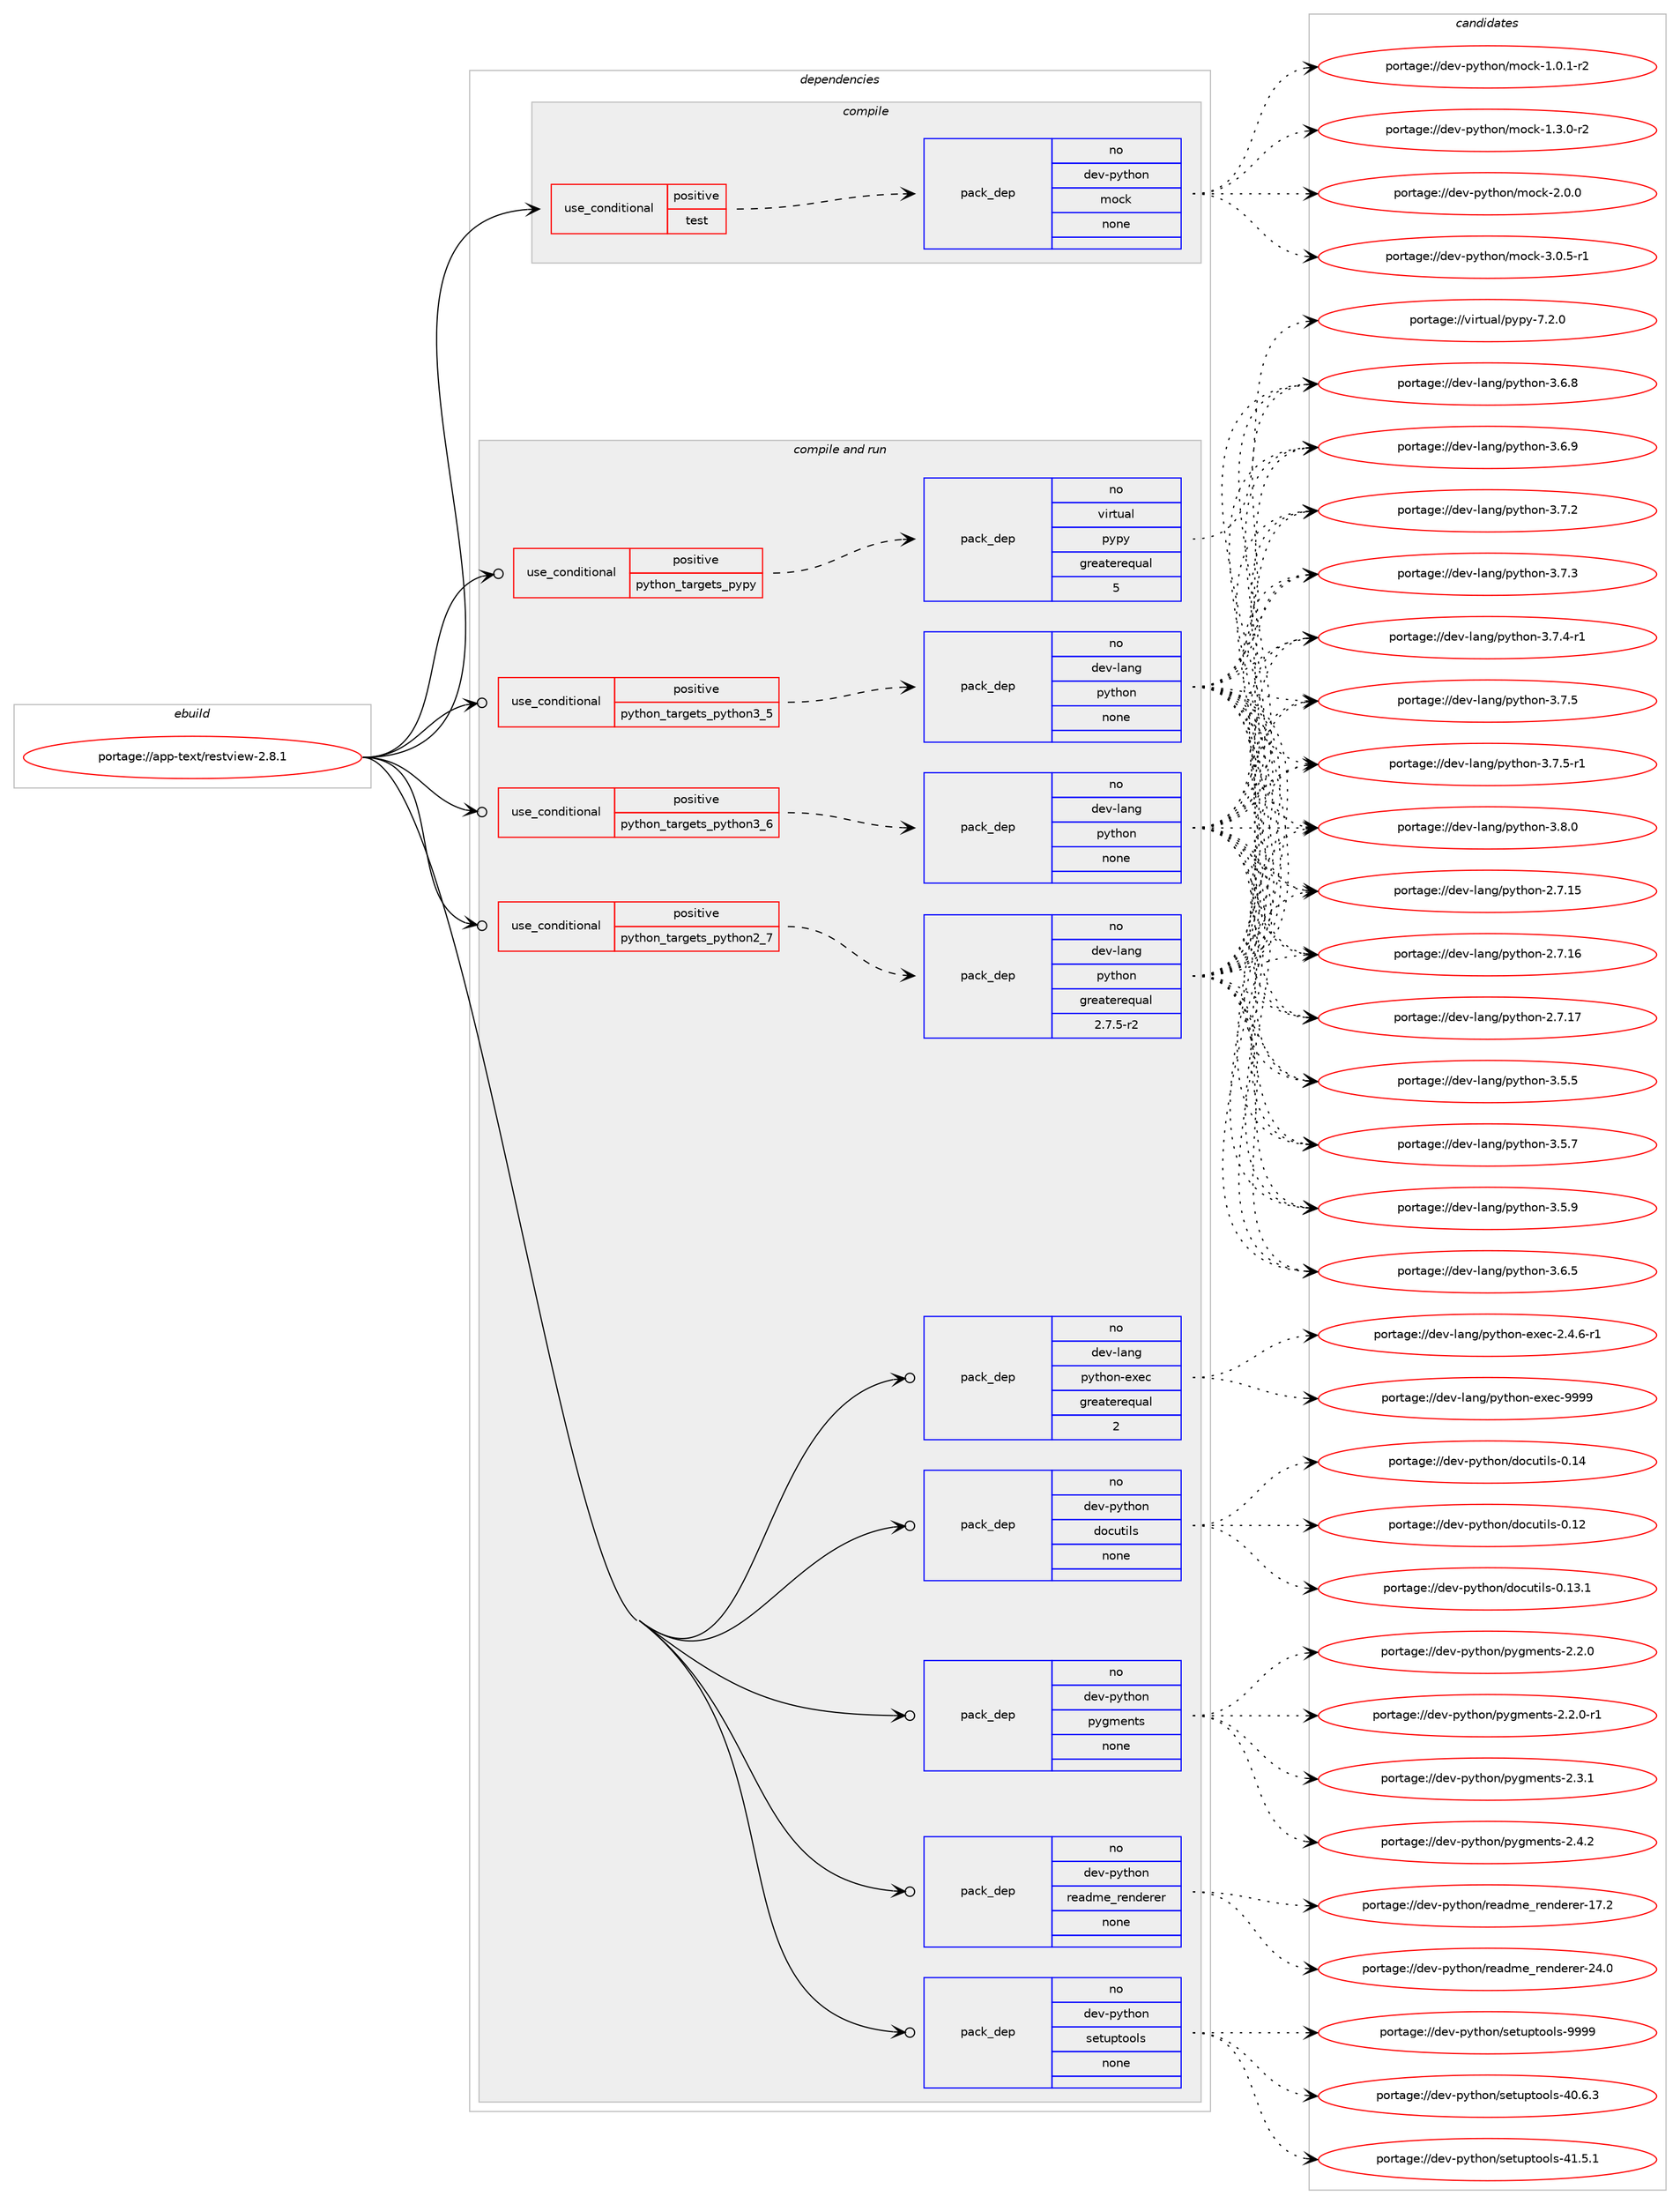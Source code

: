digraph prolog {

# *************
# Graph options
# *************

newrank=true;
concentrate=true;
compound=true;
graph [rankdir=LR,fontname=Helvetica,fontsize=10,ranksep=1.5];#, ranksep=2.5, nodesep=0.2];
edge  [arrowhead=vee];
node  [fontname=Helvetica,fontsize=10];

# **********
# The ebuild
# **********

subgraph cluster_leftcol {
color=gray;
rank=same;
label=<<i>ebuild</i>>;
id [label="portage://app-text/restview-2.8.1", color=red, width=4, href="../app-text/restview-2.8.1.svg"];
}

# ****************
# The dependencies
# ****************

subgraph cluster_midcol {
color=gray;
label=<<i>dependencies</i>>;
subgraph cluster_compile {
fillcolor="#eeeeee";
style=filled;
label=<<i>compile</i>>;
subgraph cond11328 {
dependency47380 [label=<<TABLE BORDER="0" CELLBORDER="1" CELLSPACING="0" CELLPADDING="4"><TR><TD ROWSPAN="3" CELLPADDING="10">use_conditional</TD></TR><TR><TD>positive</TD></TR><TR><TD>test</TD></TR></TABLE>>, shape=none, color=red];
subgraph pack35228 {
dependency47381 [label=<<TABLE BORDER="0" CELLBORDER="1" CELLSPACING="0" CELLPADDING="4" WIDTH="220"><TR><TD ROWSPAN="6" CELLPADDING="30">pack_dep</TD></TR><TR><TD WIDTH="110">no</TD></TR><TR><TD>dev-python</TD></TR><TR><TD>mock</TD></TR><TR><TD>none</TD></TR><TR><TD></TD></TR></TABLE>>, shape=none, color=blue];
}
dependency47380:e -> dependency47381:w [weight=20,style="dashed",arrowhead="vee"];
}
id:e -> dependency47380:w [weight=20,style="solid",arrowhead="vee"];
}
subgraph cluster_compileandrun {
fillcolor="#eeeeee";
style=filled;
label=<<i>compile and run</i>>;
subgraph cond11329 {
dependency47382 [label=<<TABLE BORDER="0" CELLBORDER="1" CELLSPACING="0" CELLPADDING="4"><TR><TD ROWSPAN="3" CELLPADDING="10">use_conditional</TD></TR><TR><TD>positive</TD></TR><TR><TD>python_targets_pypy</TD></TR></TABLE>>, shape=none, color=red];
subgraph pack35229 {
dependency47383 [label=<<TABLE BORDER="0" CELLBORDER="1" CELLSPACING="0" CELLPADDING="4" WIDTH="220"><TR><TD ROWSPAN="6" CELLPADDING="30">pack_dep</TD></TR><TR><TD WIDTH="110">no</TD></TR><TR><TD>virtual</TD></TR><TR><TD>pypy</TD></TR><TR><TD>greaterequal</TD></TR><TR><TD>5</TD></TR></TABLE>>, shape=none, color=blue];
}
dependency47382:e -> dependency47383:w [weight=20,style="dashed",arrowhead="vee"];
}
id:e -> dependency47382:w [weight=20,style="solid",arrowhead="odotvee"];
subgraph cond11330 {
dependency47384 [label=<<TABLE BORDER="0" CELLBORDER="1" CELLSPACING="0" CELLPADDING="4"><TR><TD ROWSPAN="3" CELLPADDING="10">use_conditional</TD></TR><TR><TD>positive</TD></TR><TR><TD>python_targets_python2_7</TD></TR></TABLE>>, shape=none, color=red];
subgraph pack35230 {
dependency47385 [label=<<TABLE BORDER="0" CELLBORDER="1" CELLSPACING="0" CELLPADDING="4" WIDTH="220"><TR><TD ROWSPAN="6" CELLPADDING="30">pack_dep</TD></TR><TR><TD WIDTH="110">no</TD></TR><TR><TD>dev-lang</TD></TR><TR><TD>python</TD></TR><TR><TD>greaterequal</TD></TR><TR><TD>2.7.5-r2</TD></TR></TABLE>>, shape=none, color=blue];
}
dependency47384:e -> dependency47385:w [weight=20,style="dashed",arrowhead="vee"];
}
id:e -> dependency47384:w [weight=20,style="solid",arrowhead="odotvee"];
subgraph cond11331 {
dependency47386 [label=<<TABLE BORDER="0" CELLBORDER="1" CELLSPACING="0" CELLPADDING="4"><TR><TD ROWSPAN="3" CELLPADDING="10">use_conditional</TD></TR><TR><TD>positive</TD></TR><TR><TD>python_targets_python3_5</TD></TR></TABLE>>, shape=none, color=red];
subgraph pack35231 {
dependency47387 [label=<<TABLE BORDER="0" CELLBORDER="1" CELLSPACING="0" CELLPADDING="4" WIDTH="220"><TR><TD ROWSPAN="6" CELLPADDING="30">pack_dep</TD></TR><TR><TD WIDTH="110">no</TD></TR><TR><TD>dev-lang</TD></TR><TR><TD>python</TD></TR><TR><TD>none</TD></TR><TR><TD></TD></TR></TABLE>>, shape=none, color=blue];
}
dependency47386:e -> dependency47387:w [weight=20,style="dashed",arrowhead="vee"];
}
id:e -> dependency47386:w [weight=20,style="solid",arrowhead="odotvee"];
subgraph cond11332 {
dependency47388 [label=<<TABLE BORDER="0" CELLBORDER="1" CELLSPACING="0" CELLPADDING="4"><TR><TD ROWSPAN="3" CELLPADDING="10">use_conditional</TD></TR><TR><TD>positive</TD></TR><TR><TD>python_targets_python3_6</TD></TR></TABLE>>, shape=none, color=red];
subgraph pack35232 {
dependency47389 [label=<<TABLE BORDER="0" CELLBORDER="1" CELLSPACING="0" CELLPADDING="4" WIDTH="220"><TR><TD ROWSPAN="6" CELLPADDING="30">pack_dep</TD></TR><TR><TD WIDTH="110">no</TD></TR><TR><TD>dev-lang</TD></TR><TR><TD>python</TD></TR><TR><TD>none</TD></TR><TR><TD></TD></TR></TABLE>>, shape=none, color=blue];
}
dependency47388:e -> dependency47389:w [weight=20,style="dashed",arrowhead="vee"];
}
id:e -> dependency47388:w [weight=20,style="solid",arrowhead="odotvee"];
subgraph pack35233 {
dependency47390 [label=<<TABLE BORDER="0" CELLBORDER="1" CELLSPACING="0" CELLPADDING="4" WIDTH="220"><TR><TD ROWSPAN="6" CELLPADDING="30">pack_dep</TD></TR><TR><TD WIDTH="110">no</TD></TR><TR><TD>dev-lang</TD></TR><TR><TD>python-exec</TD></TR><TR><TD>greaterequal</TD></TR><TR><TD>2</TD></TR></TABLE>>, shape=none, color=blue];
}
id:e -> dependency47390:w [weight=20,style="solid",arrowhead="odotvee"];
subgraph pack35234 {
dependency47391 [label=<<TABLE BORDER="0" CELLBORDER="1" CELLSPACING="0" CELLPADDING="4" WIDTH="220"><TR><TD ROWSPAN="6" CELLPADDING="30">pack_dep</TD></TR><TR><TD WIDTH="110">no</TD></TR><TR><TD>dev-python</TD></TR><TR><TD>docutils</TD></TR><TR><TD>none</TD></TR><TR><TD></TD></TR></TABLE>>, shape=none, color=blue];
}
id:e -> dependency47391:w [weight=20,style="solid",arrowhead="odotvee"];
subgraph pack35235 {
dependency47392 [label=<<TABLE BORDER="0" CELLBORDER="1" CELLSPACING="0" CELLPADDING="4" WIDTH="220"><TR><TD ROWSPAN="6" CELLPADDING="30">pack_dep</TD></TR><TR><TD WIDTH="110">no</TD></TR><TR><TD>dev-python</TD></TR><TR><TD>pygments</TD></TR><TR><TD>none</TD></TR><TR><TD></TD></TR></TABLE>>, shape=none, color=blue];
}
id:e -> dependency47392:w [weight=20,style="solid",arrowhead="odotvee"];
subgraph pack35236 {
dependency47393 [label=<<TABLE BORDER="0" CELLBORDER="1" CELLSPACING="0" CELLPADDING="4" WIDTH="220"><TR><TD ROWSPAN="6" CELLPADDING="30">pack_dep</TD></TR><TR><TD WIDTH="110">no</TD></TR><TR><TD>dev-python</TD></TR><TR><TD>readme_renderer</TD></TR><TR><TD>none</TD></TR><TR><TD></TD></TR></TABLE>>, shape=none, color=blue];
}
id:e -> dependency47393:w [weight=20,style="solid",arrowhead="odotvee"];
subgraph pack35237 {
dependency47394 [label=<<TABLE BORDER="0" CELLBORDER="1" CELLSPACING="0" CELLPADDING="4" WIDTH="220"><TR><TD ROWSPAN="6" CELLPADDING="30">pack_dep</TD></TR><TR><TD WIDTH="110">no</TD></TR><TR><TD>dev-python</TD></TR><TR><TD>setuptools</TD></TR><TR><TD>none</TD></TR><TR><TD></TD></TR></TABLE>>, shape=none, color=blue];
}
id:e -> dependency47394:w [weight=20,style="solid",arrowhead="odotvee"];
}
subgraph cluster_run {
fillcolor="#eeeeee";
style=filled;
label=<<i>run</i>>;
}
}

# **************
# The candidates
# **************

subgraph cluster_choices {
rank=same;
color=gray;
label=<<i>candidates</i>>;

subgraph choice35228 {
color=black;
nodesep=1;
choiceportage1001011184511212111610411111047109111991074549464846494511450 [label="portage://dev-python/mock-1.0.1-r2", color=red, width=4,href="../dev-python/mock-1.0.1-r2.svg"];
choiceportage1001011184511212111610411111047109111991074549465146484511450 [label="portage://dev-python/mock-1.3.0-r2", color=red, width=4,href="../dev-python/mock-1.3.0-r2.svg"];
choiceportage100101118451121211161041111104710911199107455046484648 [label="portage://dev-python/mock-2.0.0", color=red, width=4,href="../dev-python/mock-2.0.0.svg"];
choiceportage1001011184511212111610411111047109111991074551464846534511449 [label="portage://dev-python/mock-3.0.5-r1", color=red, width=4,href="../dev-python/mock-3.0.5-r1.svg"];
dependency47381:e -> choiceportage1001011184511212111610411111047109111991074549464846494511450:w [style=dotted,weight="100"];
dependency47381:e -> choiceportage1001011184511212111610411111047109111991074549465146484511450:w [style=dotted,weight="100"];
dependency47381:e -> choiceportage100101118451121211161041111104710911199107455046484648:w [style=dotted,weight="100"];
dependency47381:e -> choiceportage1001011184511212111610411111047109111991074551464846534511449:w [style=dotted,weight="100"];
}
subgraph choice35229 {
color=black;
nodesep=1;
choiceportage1181051141161179710847112121112121455546504648 [label="portage://virtual/pypy-7.2.0", color=red, width=4,href="../virtual/pypy-7.2.0.svg"];
dependency47383:e -> choiceportage1181051141161179710847112121112121455546504648:w [style=dotted,weight="100"];
}
subgraph choice35230 {
color=black;
nodesep=1;
choiceportage10010111845108971101034711212111610411111045504655464953 [label="portage://dev-lang/python-2.7.15", color=red, width=4,href="../dev-lang/python-2.7.15.svg"];
choiceportage10010111845108971101034711212111610411111045504655464954 [label="portage://dev-lang/python-2.7.16", color=red, width=4,href="../dev-lang/python-2.7.16.svg"];
choiceportage10010111845108971101034711212111610411111045504655464955 [label="portage://dev-lang/python-2.7.17", color=red, width=4,href="../dev-lang/python-2.7.17.svg"];
choiceportage100101118451089711010347112121116104111110455146534653 [label="portage://dev-lang/python-3.5.5", color=red, width=4,href="../dev-lang/python-3.5.5.svg"];
choiceportage100101118451089711010347112121116104111110455146534655 [label="portage://dev-lang/python-3.5.7", color=red, width=4,href="../dev-lang/python-3.5.7.svg"];
choiceportage100101118451089711010347112121116104111110455146534657 [label="portage://dev-lang/python-3.5.9", color=red, width=4,href="../dev-lang/python-3.5.9.svg"];
choiceportage100101118451089711010347112121116104111110455146544653 [label="portage://dev-lang/python-3.6.5", color=red, width=4,href="../dev-lang/python-3.6.5.svg"];
choiceportage100101118451089711010347112121116104111110455146544656 [label="portage://dev-lang/python-3.6.8", color=red, width=4,href="../dev-lang/python-3.6.8.svg"];
choiceportage100101118451089711010347112121116104111110455146544657 [label="portage://dev-lang/python-3.6.9", color=red, width=4,href="../dev-lang/python-3.6.9.svg"];
choiceportage100101118451089711010347112121116104111110455146554650 [label="portage://dev-lang/python-3.7.2", color=red, width=4,href="../dev-lang/python-3.7.2.svg"];
choiceportage100101118451089711010347112121116104111110455146554651 [label="portage://dev-lang/python-3.7.3", color=red, width=4,href="../dev-lang/python-3.7.3.svg"];
choiceportage1001011184510897110103471121211161041111104551465546524511449 [label="portage://dev-lang/python-3.7.4-r1", color=red, width=4,href="../dev-lang/python-3.7.4-r1.svg"];
choiceportage100101118451089711010347112121116104111110455146554653 [label="portage://dev-lang/python-3.7.5", color=red, width=4,href="../dev-lang/python-3.7.5.svg"];
choiceportage1001011184510897110103471121211161041111104551465546534511449 [label="portage://dev-lang/python-3.7.5-r1", color=red, width=4,href="../dev-lang/python-3.7.5-r1.svg"];
choiceportage100101118451089711010347112121116104111110455146564648 [label="portage://dev-lang/python-3.8.0", color=red, width=4,href="../dev-lang/python-3.8.0.svg"];
dependency47385:e -> choiceportage10010111845108971101034711212111610411111045504655464953:w [style=dotted,weight="100"];
dependency47385:e -> choiceportage10010111845108971101034711212111610411111045504655464954:w [style=dotted,weight="100"];
dependency47385:e -> choiceportage10010111845108971101034711212111610411111045504655464955:w [style=dotted,weight="100"];
dependency47385:e -> choiceportage100101118451089711010347112121116104111110455146534653:w [style=dotted,weight="100"];
dependency47385:e -> choiceportage100101118451089711010347112121116104111110455146534655:w [style=dotted,weight="100"];
dependency47385:e -> choiceportage100101118451089711010347112121116104111110455146534657:w [style=dotted,weight="100"];
dependency47385:e -> choiceportage100101118451089711010347112121116104111110455146544653:w [style=dotted,weight="100"];
dependency47385:e -> choiceportage100101118451089711010347112121116104111110455146544656:w [style=dotted,weight="100"];
dependency47385:e -> choiceportage100101118451089711010347112121116104111110455146544657:w [style=dotted,weight="100"];
dependency47385:e -> choiceportage100101118451089711010347112121116104111110455146554650:w [style=dotted,weight="100"];
dependency47385:e -> choiceportage100101118451089711010347112121116104111110455146554651:w [style=dotted,weight="100"];
dependency47385:e -> choiceportage1001011184510897110103471121211161041111104551465546524511449:w [style=dotted,weight="100"];
dependency47385:e -> choiceportage100101118451089711010347112121116104111110455146554653:w [style=dotted,weight="100"];
dependency47385:e -> choiceportage1001011184510897110103471121211161041111104551465546534511449:w [style=dotted,weight="100"];
dependency47385:e -> choiceportage100101118451089711010347112121116104111110455146564648:w [style=dotted,weight="100"];
}
subgraph choice35231 {
color=black;
nodesep=1;
choiceportage10010111845108971101034711212111610411111045504655464953 [label="portage://dev-lang/python-2.7.15", color=red, width=4,href="../dev-lang/python-2.7.15.svg"];
choiceportage10010111845108971101034711212111610411111045504655464954 [label="portage://dev-lang/python-2.7.16", color=red, width=4,href="../dev-lang/python-2.7.16.svg"];
choiceportage10010111845108971101034711212111610411111045504655464955 [label="portage://dev-lang/python-2.7.17", color=red, width=4,href="../dev-lang/python-2.7.17.svg"];
choiceportage100101118451089711010347112121116104111110455146534653 [label="portage://dev-lang/python-3.5.5", color=red, width=4,href="../dev-lang/python-3.5.5.svg"];
choiceportage100101118451089711010347112121116104111110455146534655 [label="portage://dev-lang/python-3.5.7", color=red, width=4,href="../dev-lang/python-3.5.7.svg"];
choiceportage100101118451089711010347112121116104111110455146534657 [label="portage://dev-lang/python-3.5.9", color=red, width=4,href="../dev-lang/python-3.5.9.svg"];
choiceportage100101118451089711010347112121116104111110455146544653 [label="portage://dev-lang/python-3.6.5", color=red, width=4,href="../dev-lang/python-3.6.5.svg"];
choiceportage100101118451089711010347112121116104111110455146544656 [label="portage://dev-lang/python-3.6.8", color=red, width=4,href="../dev-lang/python-3.6.8.svg"];
choiceportage100101118451089711010347112121116104111110455146544657 [label="portage://dev-lang/python-3.6.9", color=red, width=4,href="../dev-lang/python-3.6.9.svg"];
choiceportage100101118451089711010347112121116104111110455146554650 [label="portage://dev-lang/python-3.7.2", color=red, width=4,href="../dev-lang/python-3.7.2.svg"];
choiceportage100101118451089711010347112121116104111110455146554651 [label="portage://dev-lang/python-3.7.3", color=red, width=4,href="../dev-lang/python-3.7.3.svg"];
choiceportage1001011184510897110103471121211161041111104551465546524511449 [label="portage://dev-lang/python-3.7.4-r1", color=red, width=4,href="../dev-lang/python-3.7.4-r1.svg"];
choiceportage100101118451089711010347112121116104111110455146554653 [label="portage://dev-lang/python-3.7.5", color=red, width=4,href="../dev-lang/python-3.7.5.svg"];
choiceportage1001011184510897110103471121211161041111104551465546534511449 [label="portage://dev-lang/python-3.7.5-r1", color=red, width=4,href="../dev-lang/python-3.7.5-r1.svg"];
choiceportage100101118451089711010347112121116104111110455146564648 [label="portage://dev-lang/python-3.8.0", color=red, width=4,href="../dev-lang/python-3.8.0.svg"];
dependency47387:e -> choiceportage10010111845108971101034711212111610411111045504655464953:w [style=dotted,weight="100"];
dependency47387:e -> choiceportage10010111845108971101034711212111610411111045504655464954:w [style=dotted,weight="100"];
dependency47387:e -> choiceportage10010111845108971101034711212111610411111045504655464955:w [style=dotted,weight="100"];
dependency47387:e -> choiceportage100101118451089711010347112121116104111110455146534653:w [style=dotted,weight="100"];
dependency47387:e -> choiceportage100101118451089711010347112121116104111110455146534655:w [style=dotted,weight="100"];
dependency47387:e -> choiceportage100101118451089711010347112121116104111110455146534657:w [style=dotted,weight="100"];
dependency47387:e -> choiceportage100101118451089711010347112121116104111110455146544653:w [style=dotted,weight="100"];
dependency47387:e -> choiceportage100101118451089711010347112121116104111110455146544656:w [style=dotted,weight="100"];
dependency47387:e -> choiceportage100101118451089711010347112121116104111110455146544657:w [style=dotted,weight="100"];
dependency47387:e -> choiceportage100101118451089711010347112121116104111110455146554650:w [style=dotted,weight="100"];
dependency47387:e -> choiceportage100101118451089711010347112121116104111110455146554651:w [style=dotted,weight="100"];
dependency47387:e -> choiceportage1001011184510897110103471121211161041111104551465546524511449:w [style=dotted,weight="100"];
dependency47387:e -> choiceportage100101118451089711010347112121116104111110455146554653:w [style=dotted,weight="100"];
dependency47387:e -> choiceportage1001011184510897110103471121211161041111104551465546534511449:w [style=dotted,weight="100"];
dependency47387:e -> choiceportage100101118451089711010347112121116104111110455146564648:w [style=dotted,weight="100"];
}
subgraph choice35232 {
color=black;
nodesep=1;
choiceportage10010111845108971101034711212111610411111045504655464953 [label="portage://dev-lang/python-2.7.15", color=red, width=4,href="../dev-lang/python-2.7.15.svg"];
choiceportage10010111845108971101034711212111610411111045504655464954 [label="portage://dev-lang/python-2.7.16", color=red, width=4,href="../dev-lang/python-2.7.16.svg"];
choiceportage10010111845108971101034711212111610411111045504655464955 [label="portage://dev-lang/python-2.7.17", color=red, width=4,href="../dev-lang/python-2.7.17.svg"];
choiceportage100101118451089711010347112121116104111110455146534653 [label="portage://dev-lang/python-3.5.5", color=red, width=4,href="../dev-lang/python-3.5.5.svg"];
choiceportage100101118451089711010347112121116104111110455146534655 [label="portage://dev-lang/python-3.5.7", color=red, width=4,href="../dev-lang/python-3.5.7.svg"];
choiceportage100101118451089711010347112121116104111110455146534657 [label="portage://dev-lang/python-3.5.9", color=red, width=4,href="../dev-lang/python-3.5.9.svg"];
choiceportage100101118451089711010347112121116104111110455146544653 [label="portage://dev-lang/python-3.6.5", color=red, width=4,href="../dev-lang/python-3.6.5.svg"];
choiceportage100101118451089711010347112121116104111110455146544656 [label="portage://dev-lang/python-3.6.8", color=red, width=4,href="../dev-lang/python-3.6.8.svg"];
choiceportage100101118451089711010347112121116104111110455146544657 [label="portage://dev-lang/python-3.6.9", color=red, width=4,href="../dev-lang/python-3.6.9.svg"];
choiceportage100101118451089711010347112121116104111110455146554650 [label="portage://dev-lang/python-3.7.2", color=red, width=4,href="../dev-lang/python-3.7.2.svg"];
choiceportage100101118451089711010347112121116104111110455146554651 [label="portage://dev-lang/python-3.7.3", color=red, width=4,href="../dev-lang/python-3.7.3.svg"];
choiceportage1001011184510897110103471121211161041111104551465546524511449 [label="portage://dev-lang/python-3.7.4-r1", color=red, width=4,href="../dev-lang/python-3.7.4-r1.svg"];
choiceportage100101118451089711010347112121116104111110455146554653 [label="portage://dev-lang/python-3.7.5", color=red, width=4,href="../dev-lang/python-3.7.5.svg"];
choiceportage1001011184510897110103471121211161041111104551465546534511449 [label="portage://dev-lang/python-3.7.5-r1", color=red, width=4,href="../dev-lang/python-3.7.5-r1.svg"];
choiceportage100101118451089711010347112121116104111110455146564648 [label="portage://dev-lang/python-3.8.0", color=red, width=4,href="../dev-lang/python-3.8.0.svg"];
dependency47389:e -> choiceportage10010111845108971101034711212111610411111045504655464953:w [style=dotted,weight="100"];
dependency47389:e -> choiceportage10010111845108971101034711212111610411111045504655464954:w [style=dotted,weight="100"];
dependency47389:e -> choiceportage10010111845108971101034711212111610411111045504655464955:w [style=dotted,weight="100"];
dependency47389:e -> choiceportage100101118451089711010347112121116104111110455146534653:w [style=dotted,weight="100"];
dependency47389:e -> choiceportage100101118451089711010347112121116104111110455146534655:w [style=dotted,weight="100"];
dependency47389:e -> choiceportage100101118451089711010347112121116104111110455146534657:w [style=dotted,weight="100"];
dependency47389:e -> choiceportage100101118451089711010347112121116104111110455146544653:w [style=dotted,weight="100"];
dependency47389:e -> choiceportage100101118451089711010347112121116104111110455146544656:w [style=dotted,weight="100"];
dependency47389:e -> choiceportage100101118451089711010347112121116104111110455146544657:w [style=dotted,weight="100"];
dependency47389:e -> choiceportage100101118451089711010347112121116104111110455146554650:w [style=dotted,weight="100"];
dependency47389:e -> choiceportage100101118451089711010347112121116104111110455146554651:w [style=dotted,weight="100"];
dependency47389:e -> choiceportage1001011184510897110103471121211161041111104551465546524511449:w [style=dotted,weight="100"];
dependency47389:e -> choiceportage100101118451089711010347112121116104111110455146554653:w [style=dotted,weight="100"];
dependency47389:e -> choiceportage1001011184510897110103471121211161041111104551465546534511449:w [style=dotted,weight="100"];
dependency47389:e -> choiceportage100101118451089711010347112121116104111110455146564648:w [style=dotted,weight="100"];
}
subgraph choice35233 {
color=black;
nodesep=1;
choiceportage10010111845108971101034711212111610411111045101120101994550465246544511449 [label="portage://dev-lang/python-exec-2.4.6-r1", color=red, width=4,href="../dev-lang/python-exec-2.4.6-r1.svg"];
choiceportage10010111845108971101034711212111610411111045101120101994557575757 [label="portage://dev-lang/python-exec-9999", color=red, width=4,href="../dev-lang/python-exec-9999.svg"];
dependency47390:e -> choiceportage10010111845108971101034711212111610411111045101120101994550465246544511449:w [style=dotted,weight="100"];
dependency47390:e -> choiceportage10010111845108971101034711212111610411111045101120101994557575757:w [style=dotted,weight="100"];
}
subgraph choice35234 {
color=black;
nodesep=1;
choiceportage1001011184511212111610411111047100111991171161051081154548464950 [label="portage://dev-python/docutils-0.12", color=red, width=4,href="../dev-python/docutils-0.12.svg"];
choiceportage10010111845112121116104111110471001119911711610510811545484649514649 [label="portage://dev-python/docutils-0.13.1", color=red, width=4,href="../dev-python/docutils-0.13.1.svg"];
choiceportage1001011184511212111610411111047100111991171161051081154548464952 [label="portage://dev-python/docutils-0.14", color=red, width=4,href="../dev-python/docutils-0.14.svg"];
dependency47391:e -> choiceportage1001011184511212111610411111047100111991171161051081154548464950:w [style=dotted,weight="100"];
dependency47391:e -> choiceportage10010111845112121116104111110471001119911711610510811545484649514649:w [style=dotted,weight="100"];
dependency47391:e -> choiceportage1001011184511212111610411111047100111991171161051081154548464952:w [style=dotted,weight="100"];
}
subgraph choice35235 {
color=black;
nodesep=1;
choiceportage1001011184511212111610411111047112121103109101110116115455046504648 [label="portage://dev-python/pygments-2.2.0", color=red, width=4,href="../dev-python/pygments-2.2.0.svg"];
choiceportage10010111845112121116104111110471121211031091011101161154550465046484511449 [label="portage://dev-python/pygments-2.2.0-r1", color=red, width=4,href="../dev-python/pygments-2.2.0-r1.svg"];
choiceportage1001011184511212111610411111047112121103109101110116115455046514649 [label="portage://dev-python/pygments-2.3.1", color=red, width=4,href="../dev-python/pygments-2.3.1.svg"];
choiceportage1001011184511212111610411111047112121103109101110116115455046524650 [label="portage://dev-python/pygments-2.4.2", color=red, width=4,href="../dev-python/pygments-2.4.2.svg"];
dependency47392:e -> choiceportage1001011184511212111610411111047112121103109101110116115455046504648:w [style=dotted,weight="100"];
dependency47392:e -> choiceportage10010111845112121116104111110471121211031091011101161154550465046484511449:w [style=dotted,weight="100"];
dependency47392:e -> choiceportage1001011184511212111610411111047112121103109101110116115455046514649:w [style=dotted,weight="100"];
dependency47392:e -> choiceportage1001011184511212111610411111047112121103109101110116115455046524650:w [style=dotted,weight="100"];
}
subgraph choice35236 {
color=black;
nodesep=1;
choiceportage100101118451121211161041111104711410197100109101951141011101001011141011144549554650 [label="portage://dev-python/readme_renderer-17.2", color=red, width=4,href="../dev-python/readme_renderer-17.2.svg"];
choiceportage100101118451121211161041111104711410197100109101951141011101001011141011144550524648 [label="portage://dev-python/readme_renderer-24.0", color=red, width=4,href="../dev-python/readme_renderer-24.0.svg"];
dependency47393:e -> choiceportage100101118451121211161041111104711410197100109101951141011101001011141011144549554650:w [style=dotted,weight="100"];
dependency47393:e -> choiceportage100101118451121211161041111104711410197100109101951141011101001011141011144550524648:w [style=dotted,weight="100"];
}
subgraph choice35237 {
color=black;
nodesep=1;
choiceportage100101118451121211161041111104711510111611711211611111110811545524846544651 [label="portage://dev-python/setuptools-40.6.3", color=red, width=4,href="../dev-python/setuptools-40.6.3.svg"];
choiceportage100101118451121211161041111104711510111611711211611111110811545524946534649 [label="portage://dev-python/setuptools-41.5.1", color=red, width=4,href="../dev-python/setuptools-41.5.1.svg"];
choiceportage10010111845112121116104111110471151011161171121161111111081154557575757 [label="portage://dev-python/setuptools-9999", color=red, width=4,href="../dev-python/setuptools-9999.svg"];
dependency47394:e -> choiceportage100101118451121211161041111104711510111611711211611111110811545524846544651:w [style=dotted,weight="100"];
dependency47394:e -> choiceportage100101118451121211161041111104711510111611711211611111110811545524946534649:w [style=dotted,weight="100"];
dependency47394:e -> choiceportage10010111845112121116104111110471151011161171121161111111081154557575757:w [style=dotted,weight="100"];
}
}

}
